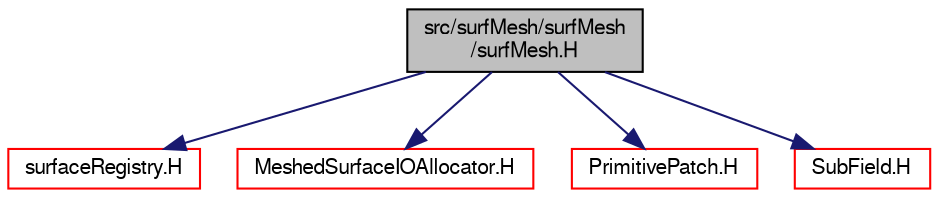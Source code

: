 digraph "src/surfMesh/surfMesh/surfMesh.H"
{
  bgcolor="transparent";
  edge [fontname="FreeSans",fontsize="10",labelfontname="FreeSans",labelfontsize="10"];
  node [fontname="FreeSans",fontsize="10",shape=record];
  Node0 [label="src/surfMesh/surfMesh\l/surfMesh.H",height=0.2,width=0.4,color="black", fillcolor="grey75", style="filled", fontcolor="black"];
  Node0 -> Node1 [color="midnightblue",fontsize="10",style="solid",fontname="FreeSans"];
  Node1 [label="surfaceRegistry.H",height=0.2,width=0.4,color="red",URL="$a15281.html"];
  Node0 -> Node75 [color="midnightblue",fontsize="10",style="solid",fontname="FreeSans"];
  Node75 [label="MeshedSurfaceIOAllocator.H",height=0.2,width=0.4,color="red",URL="$a15068.html"];
  Node0 -> Node179 [color="midnightblue",fontsize="10",style="solid",fontname="FreeSans"];
  Node179 [label="PrimitivePatch.H",height=0.2,width=0.4,color="red",URL="$a11951.html"];
  Node0 -> Node184 [color="midnightblue",fontsize="10",style="solid",fontname="FreeSans"];
  Node184 [label="SubField.H",height=0.2,width=0.4,color="red",URL="$a09599.html"];
}
